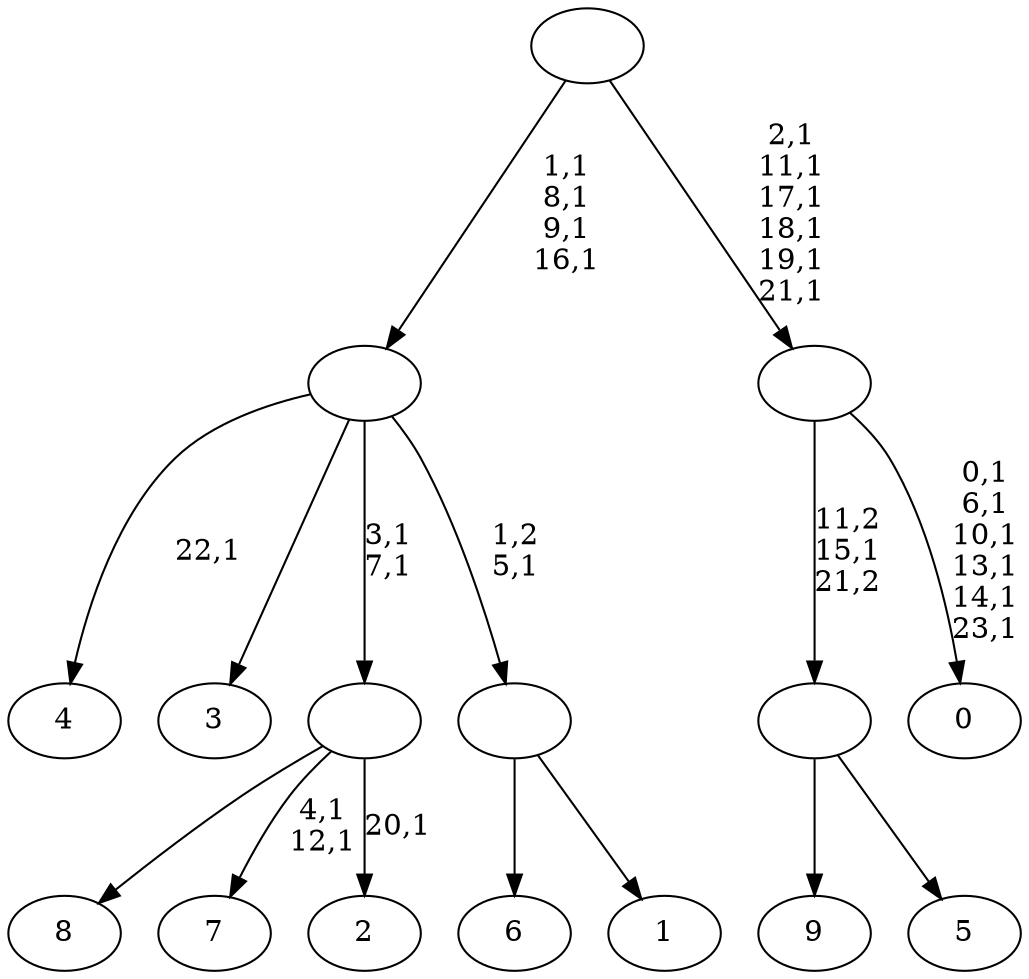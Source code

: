 digraph T {
	34 [label="9"]
	33 [label="8"]
	32 [label="7"]
	29 [label="6"]
	28 [label="5"]
	27 [label=""]
	26 [label="4"]
	24 [label="3"]
	23 [label="2"]
	21 [label=""]
	19 [label="1"]
	18 [label=""]
	17 [label=""]
	13 [label="0"]
	6 [label=""]
	0 [label=""]
	27 -> 34 [label=""]
	27 -> 28 [label=""]
	21 -> 23 [label="20,1"]
	21 -> 32 [label="4,1\n12,1"]
	21 -> 33 [label=""]
	18 -> 29 [label=""]
	18 -> 19 [label=""]
	17 -> 21 [label="3,1\n7,1"]
	17 -> 26 [label="22,1"]
	17 -> 24 [label=""]
	17 -> 18 [label="1,2\n5,1"]
	6 -> 13 [label="0,1\n6,1\n10,1\n13,1\n14,1\n23,1"]
	6 -> 27 [label="11,2\n15,1\n21,2"]
	0 -> 6 [label="2,1\n11,1\n17,1\n18,1\n19,1\n21,1"]
	0 -> 17 [label="1,1\n8,1\n9,1\n16,1"]
}
